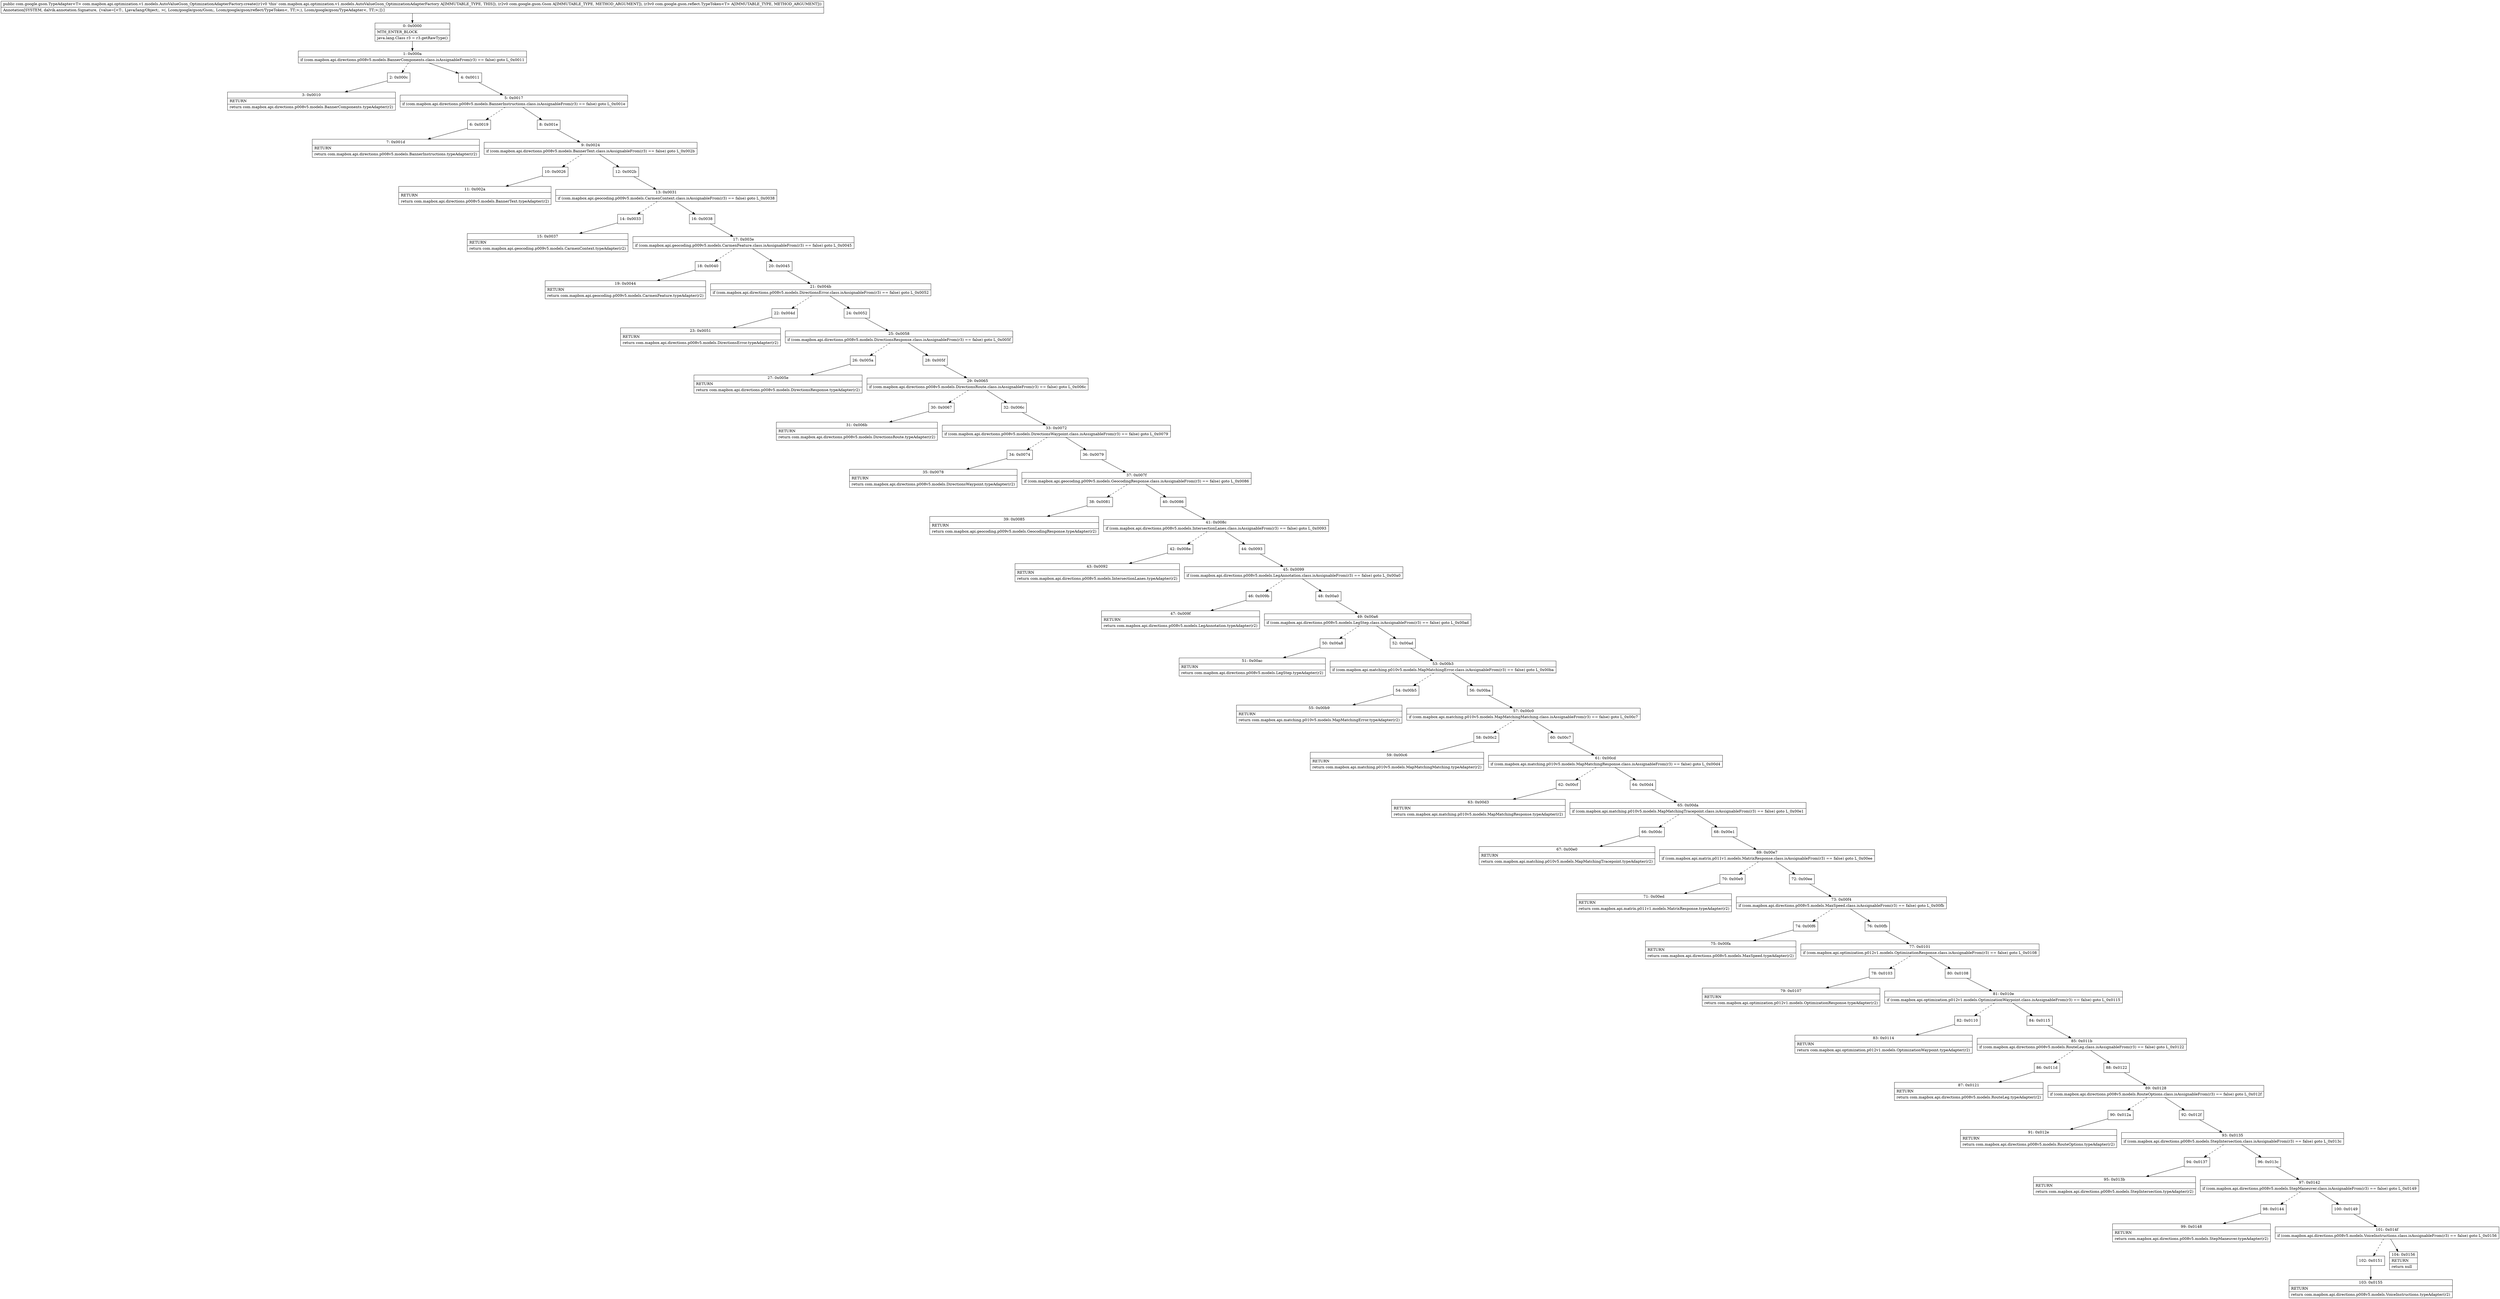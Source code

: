 digraph "CFG forcom.mapbox.api.optimization.v1.models.AutoValueGson_OptimizationAdapterFactory.create(Lcom\/google\/gson\/Gson;Lcom\/google\/gson\/reflect\/TypeToken;)Lcom\/google\/gson\/TypeAdapter;" {
Node_0 [shape=record,label="{0\:\ 0x0000|MTH_ENTER_BLOCK\l|java.lang.Class r3 = r3.getRawType()\l}"];
Node_1 [shape=record,label="{1\:\ 0x000a|if (com.mapbox.api.directions.p008v5.models.BannerComponents.class.isAssignableFrom(r3) == false) goto L_0x0011\l}"];
Node_2 [shape=record,label="{2\:\ 0x000c}"];
Node_3 [shape=record,label="{3\:\ 0x0010|RETURN\l|return com.mapbox.api.directions.p008v5.models.BannerComponents.typeAdapter(r2)\l}"];
Node_4 [shape=record,label="{4\:\ 0x0011}"];
Node_5 [shape=record,label="{5\:\ 0x0017|if (com.mapbox.api.directions.p008v5.models.BannerInstructions.class.isAssignableFrom(r3) == false) goto L_0x001e\l}"];
Node_6 [shape=record,label="{6\:\ 0x0019}"];
Node_7 [shape=record,label="{7\:\ 0x001d|RETURN\l|return com.mapbox.api.directions.p008v5.models.BannerInstructions.typeAdapter(r2)\l}"];
Node_8 [shape=record,label="{8\:\ 0x001e}"];
Node_9 [shape=record,label="{9\:\ 0x0024|if (com.mapbox.api.directions.p008v5.models.BannerText.class.isAssignableFrom(r3) == false) goto L_0x002b\l}"];
Node_10 [shape=record,label="{10\:\ 0x0026}"];
Node_11 [shape=record,label="{11\:\ 0x002a|RETURN\l|return com.mapbox.api.directions.p008v5.models.BannerText.typeAdapter(r2)\l}"];
Node_12 [shape=record,label="{12\:\ 0x002b}"];
Node_13 [shape=record,label="{13\:\ 0x0031|if (com.mapbox.api.geocoding.p009v5.models.CarmenContext.class.isAssignableFrom(r3) == false) goto L_0x0038\l}"];
Node_14 [shape=record,label="{14\:\ 0x0033}"];
Node_15 [shape=record,label="{15\:\ 0x0037|RETURN\l|return com.mapbox.api.geocoding.p009v5.models.CarmenContext.typeAdapter(r2)\l}"];
Node_16 [shape=record,label="{16\:\ 0x0038}"];
Node_17 [shape=record,label="{17\:\ 0x003e|if (com.mapbox.api.geocoding.p009v5.models.CarmenFeature.class.isAssignableFrom(r3) == false) goto L_0x0045\l}"];
Node_18 [shape=record,label="{18\:\ 0x0040}"];
Node_19 [shape=record,label="{19\:\ 0x0044|RETURN\l|return com.mapbox.api.geocoding.p009v5.models.CarmenFeature.typeAdapter(r2)\l}"];
Node_20 [shape=record,label="{20\:\ 0x0045}"];
Node_21 [shape=record,label="{21\:\ 0x004b|if (com.mapbox.api.directions.p008v5.models.DirectionsError.class.isAssignableFrom(r3) == false) goto L_0x0052\l}"];
Node_22 [shape=record,label="{22\:\ 0x004d}"];
Node_23 [shape=record,label="{23\:\ 0x0051|RETURN\l|return com.mapbox.api.directions.p008v5.models.DirectionsError.typeAdapter(r2)\l}"];
Node_24 [shape=record,label="{24\:\ 0x0052}"];
Node_25 [shape=record,label="{25\:\ 0x0058|if (com.mapbox.api.directions.p008v5.models.DirectionsResponse.class.isAssignableFrom(r3) == false) goto L_0x005f\l}"];
Node_26 [shape=record,label="{26\:\ 0x005a}"];
Node_27 [shape=record,label="{27\:\ 0x005e|RETURN\l|return com.mapbox.api.directions.p008v5.models.DirectionsResponse.typeAdapter(r2)\l}"];
Node_28 [shape=record,label="{28\:\ 0x005f}"];
Node_29 [shape=record,label="{29\:\ 0x0065|if (com.mapbox.api.directions.p008v5.models.DirectionsRoute.class.isAssignableFrom(r3) == false) goto L_0x006c\l}"];
Node_30 [shape=record,label="{30\:\ 0x0067}"];
Node_31 [shape=record,label="{31\:\ 0x006b|RETURN\l|return com.mapbox.api.directions.p008v5.models.DirectionsRoute.typeAdapter(r2)\l}"];
Node_32 [shape=record,label="{32\:\ 0x006c}"];
Node_33 [shape=record,label="{33\:\ 0x0072|if (com.mapbox.api.directions.p008v5.models.DirectionsWaypoint.class.isAssignableFrom(r3) == false) goto L_0x0079\l}"];
Node_34 [shape=record,label="{34\:\ 0x0074}"];
Node_35 [shape=record,label="{35\:\ 0x0078|RETURN\l|return com.mapbox.api.directions.p008v5.models.DirectionsWaypoint.typeAdapter(r2)\l}"];
Node_36 [shape=record,label="{36\:\ 0x0079}"];
Node_37 [shape=record,label="{37\:\ 0x007f|if (com.mapbox.api.geocoding.p009v5.models.GeocodingResponse.class.isAssignableFrom(r3) == false) goto L_0x0086\l}"];
Node_38 [shape=record,label="{38\:\ 0x0081}"];
Node_39 [shape=record,label="{39\:\ 0x0085|RETURN\l|return com.mapbox.api.geocoding.p009v5.models.GeocodingResponse.typeAdapter(r2)\l}"];
Node_40 [shape=record,label="{40\:\ 0x0086}"];
Node_41 [shape=record,label="{41\:\ 0x008c|if (com.mapbox.api.directions.p008v5.models.IntersectionLanes.class.isAssignableFrom(r3) == false) goto L_0x0093\l}"];
Node_42 [shape=record,label="{42\:\ 0x008e}"];
Node_43 [shape=record,label="{43\:\ 0x0092|RETURN\l|return com.mapbox.api.directions.p008v5.models.IntersectionLanes.typeAdapter(r2)\l}"];
Node_44 [shape=record,label="{44\:\ 0x0093}"];
Node_45 [shape=record,label="{45\:\ 0x0099|if (com.mapbox.api.directions.p008v5.models.LegAnnotation.class.isAssignableFrom(r3) == false) goto L_0x00a0\l}"];
Node_46 [shape=record,label="{46\:\ 0x009b}"];
Node_47 [shape=record,label="{47\:\ 0x009f|RETURN\l|return com.mapbox.api.directions.p008v5.models.LegAnnotation.typeAdapter(r2)\l}"];
Node_48 [shape=record,label="{48\:\ 0x00a0}"];
Node_49 [shape=record,label="{49\:\ 0x00a6|if (com.mapbox.api.directions.p008v5.models.LegStep.class.isAssignableFrom(r3) == false) goto L_0x00ad\l}"];
Node_50 [shape=record,label="{50\:\ 0x00a8}"];
Node_51 [shape=record,label="{51\:\ 0x00ac|RETURN\l|return com.mapbox.api.directions.p008v5.models.LegStep.typeAdapter(r2)\l}"];
Node_52 [shape=record,label="{52\:\ 0x00ad}"];
Node_53 [shape=record,label="{53\:\ 0x00b3|if (com.mapbox.api.matching.p010v5.models.MapMatchingError.class.isAssignableFrom(r3) == false) goto L_0x00ba\l}"];
Node_54 [shape=record,label="{54\:\ 0x00b5}"];
Node_55 [shape=record,label="{55\:\ 0x00b9|RETURN\l|return com.mapbox.api.matching.p010v5.models.MapMatchingError.typeAdapter(r2)\l}"];
Node_56 [shape=record,label="{56\:\ 0x00ba}"];
Node_57 [shape=record,label="{57\:\ 0x00c0|if (com.mapbox.api.matching.p010v5.models.MapMatchingMatching.class.isAssignableFrom(r3) == false) goto L_0x00c7\l}"];
Node_58 [shape=record,label="{58\:\ 0x00c2}"];
Node_59 [shape=record,label="{59\:\ 0x00c6|RETURN\l|return com.mapbox.api.matching.p010v5.models.MapMatchingMatching.typeAdapter(r2)\l}"];
Node_60 [shape=record,label="{60\:\ 0x00c7}"];
Node_61 [shape=record,label="{61\:\ 0x00cd|if (com.mapbox.api.matching.p010v5.models.MapMatchingResponse.class.isAssignableFrom(r3) == false) goto L_0x00d4\l}"];
Node_62 [shape=record,label="{62\:\ 0x00cf}"];
Node_63 [shape=record,label="{63\:\ 0x00d3|RETURN\l|return com.mapbox.api.matching.p010v5.models.MapMatchingResponse.typeAdapter(r2)\l}"];
Node_64 [shape=record,label="{64\:\ 0x00d4}"];
Node_65 [shape=record,label="{65\:\ 0x00da|if (com.mapbox.api.matching.p010v5.models.MapMatchingTracepoint.class.isAssignableFrom(r3) == false) goto L_0x00e1\l}"];
Node_66 [shape=record,label="{66\:\ 0x00dc}"];
Node_67 [shape=record,label="{67\:\ 0x00e0|RETURN\l|return com.mapbox.api.matching.p010v5.models.MapMatchingTracepoint.typeAdapter(r2)\l}"];
Node_68 [shape=record,label="{68\:\ 0x00e1}"];
Node_69 [shape=record,label="{69\:\ 0x00e7|if (com.mapbox.api.matrix.p011v1.models.MatrixResponse.class.isAssignableFrom(r3) == false) goto L_0x00ee\l}"];
Node_70 [shape=record,label="{70\:\ 0x00e9}"];
Node_71 [shape=record,label="{71\:\ 0x00ed|RETURN\l|return com.mapbox.api.matrix.p011v1.models.MatrixResponse.typeAdapter(r2)\l}"];
Node_72 [shape=record,label="{72\:\ 0x00ee}"];
Node_73 [shape=record,label="{73\:\ 0x00f4|if (com.mapbox.api.directions.p008v5.models.MaxSpeed.class.isAssignableFrom(r3) == false) goto L_0x00fb\l}"];
Node_74 [shape=record,label="{74\:\ 0x00f6}"];
Node_75 [shape=record,label="{75\:\ 0x00fa|RETURN\l|return com.mapbox.api.directions.p008v5.models.MaxSpeed.typeAdapter(r2)\l}"];
Node_76 [shape=record,label="{76\:\ 0x00fb}"];
Node_77 [shape=record,label="{77\:\ 0x0101|if (com.mapbox.api.optimization.p012v1.models.OptimizationResponse.class.isAssignableFrom(r3) == false) goto L_0x0108\l}"];
Node_78 [shape=record,label="{78\:\ 0x0103}"];
Node_79 [shape=record,label="{79\:\ 0x0107|RETURN\l|return com.mapbox.api.optimization.p012v1.models.OptimizationResponse.typeAdapter(r2)\l}"];
Node_80 [shape=record,label="{80\:\ 0x0108}"];
Node_81 [shape=record,label="{81\:\ 0x010e|if (com.mapbox.api.optimization.p012v1.models.OptimizationWaypoint.class.isAssignableFrom(r3) == false) goto L_0x0115\l}"];
Node_82 [shape=record,label="{82\:\ 0x0110}"];
Node_83 [shape=record,label="{83\:\ 0x0114|RETURN\l|return com.mapbox.api.optimization.p012v1.models.OptimizationWaypoint.typeAdapter(r2)\l}"];
Node_84 [shape=record,label="{84\:\ 0x0115}"];
Node_85 [shape=record,label="{85\:\ 0x011b|if (com.mapbox.api.directions.p008v5.models.RouteLeg.class.isAssignableFrom(r3) == false) goto L_0x0122\l}"];
Node_86 [shape=record,label="{86\:\ 0x011d}"];
Node_87 [shape=record,label="{87\:\ 0x0121|RETURN\l|return com.mapbox.api.directions.p008v5.models.RouteLeg.typeAdapter(r2)\l}"];
Node_88 [shape=record,label="{88\:\ 0x0122}"];
Node_89 [shape=record,label="{89\:\ 0x0128|if (com.mapbox.api.directions.p008v5.models.RouteOptions.class.isAssignableFrom(r3) == false) goto L_0x012f\l}"];
Node_90 [shape=record,label="{90\:\ 0x012a}"];
Node_91 [shape=record,label="{91\:\ 0x012e|RETURN\l|return com.mapbox.api.directions.p008v5.models.RouteOptions.typeAdapter(r2)\l}"];
Node_92 [shape=record,label="{92\:\ 0x012f}"];
Node_93 [shape=record,label="{93\:\ 0x0135|if (com.mapbox.api.directions.p008v5.models.StepIntersection.class.isAssignableFrom(r3) == false) goto L_0x013c\l}"];
Node_94 [shape=record,label="{94\:\ 0x0137}"];
Node_95 [shape=record,label="{95\:\ 0x013b|RETURN\l|return com.mapbox.api.directions.p008v5.models.StepIntersection.typeAdapter(r2)\l}"];
Node_96 [shape=record,label="{96\:\ 0x013c}"];
Node_97 [shape=record,label="{97\:\ 0x0142|if (com.mapbox.api.directions.p008v5.models.StepManeuver.class.isAssignableFrom(r3) == false) goto L_0x0149\l}"];
Node_98 [shape=record,label="{98\:\ 0x0144}"];
Node_99 [shape=record,label="{99\:\ 0x0148|RETURN\l|return com.mapbox.api.directions.p008v5.models.StepManeuver.typeAdapter(r2)\l}"];
Node_100 [shape=record,label="{100\:\ 0x0149}"];
Node_101 [shape=record,label="{101\:\ 0x014f|if (com.mapbox.api.directions.p008v5.models.VoiceInstructions.class.isAssignableFrom(r3) == false) goto L_0x0156\l}"];
Node_102 [shape=record,label="{102\:\ 0x0151}"];
Node_103 [shape=record,label="{103\:\ 0x0155|RETURN\l|return com.mapbox.api.directions.p008v5.models.VoiceInstructions.typeAdapter(r2)\l}"];
Node_104 [shape=record,label="{104\:\ 0x0156|RETURN\l|return null\l}"];
MethodNode[shape=record,label="{public com.google.gson.TypeAdapter\<T\> com.mapbox.api.optimization.v1.models.AutoValueGson_OptimizationAdapterFactory.create((r1v0 'this' com.mapbox.api.optimization.v1.models.AutoValueGson_OptimizationAdapterFactory A[IMMUTABLE_TYPE, THIS]), (r2v0 com.google.gson.Gson A[IMMUTABLE_TYPE, METHOD_ARGUMENT]), (r3v0 com.google.gson.reflect.TypeToken\<T\> A[IMMUTABLE_TYPE, METHOD_ARGUMENT]))  | Annotation[SYSTEM, dalvik.annotation.Signature, \{value=[\<T:, Ljava\/lang\/Object;, \>(, Lcom\/google\/gson\/Gson;, Lcom\/google\/gson\/reflect\/TypeToken\<, TT;\>;), Lcom\/google\/gson\/TypeAdapter\<, TT;\>;]\}]\l}"];
MethodNode -> Node_0;
Node_0 -> Node_1;
Node_1 -> Node_2[style=dashed];
Node_1 -> Node_4;
Node_2 -> Node_3;
Node_4 -> Node_5;
Node_5 -> Node_6[style=dashed];
Node_5 -> Node_8;
Node_6 -> Node_7;
Node_8 -> Node_9;
Node_9 -> Node_10[style=dashed];
Node_9 -> Node_12;
Node_10 -> Node_11;
Node_12 -> Node_13;
Node_13 -> Node_14[style=dashed];
Node_13 -> Node_16;
Node_14 -> Node_15;
Node_16 -> Node_17;
Node_17 -> Node_18[style=dashed];
Node_17 -> Node_20;
Node_18 -> Node_19;
Node_20 -> Node_21;
Node_21 -> Node_22[style=dashed];
Node_21 -> Node_24;
Node_22 -> Node_23;
Node_24 -> Node_25;
Node_25 -> Node_26[style=dashed];
Node_25 -> Node_28;
Node_26 -> Node_27;
Node_28 -> Node_29;
Node_29 -> Node_30[style=dashed];
Node_29 -> Node_32;
Node_30 -> Node_31;
Node_32 -> Node_33;
Node_33 -> Node_34[style=dashed];
Node_33 -> Node_36;
Node_34 -> Node_35;
Node_36 -> Node_37;
Node_37 -> Node_38[style=dashed];
Node_37 -> Node_40;
Node_38 -> Node_39;
Node_40 -> Node_41;
Node_41 -> Node_42[style=dashed];
Node_41 -> Node_44;
Node_42 -> Node_43;
Node_44 -> Node_45;
Node_45 -> Node_46[style=dashed];
Node_45 -> Node_48;
Node_46 -> Node_47;
Node_48 -> Node_49;
Node_49 -> Node_50[style=dashed];
Node_49 -> Node_52;
Node_50 -> Node_51;
Node_52 -> Node_53;
Node_53 -> Node_54[style=dashed];
Node_53 -> Node_56;
Node_54 -> Node_55;
Node_56 -> Node_57;
Node_57 -> Node_58[style=dashed];
Node_57 -> Node_60;
Node_58 -> Node_59;
Node_60 -> Node_61;
Node_61 -> Node_62[style=dashed];
Node_61 -> Node_64;
Node_62 -> Node_63;
Node_64 -> Node_65;
Node_65 -> Node_66[style=dashed];
Node_65 -> Node_68;
Node_66 -> Node_67;
Node_68 -> Node_69;
Node_69 -> Node_70[style=dashed];
Node_69 -> Node_72;
Node_70 -> Node_71;
Node_72 -> Node_73;
Node_73 -> Node_74[style=dashed];
Node_73 -> Node_76;
Node_74 -> Node_75;
Node_76 -> Node_77;
Node_77 -> Node_78[style=dashed];
Node_77 -> Node_80;
Node_78 -> Node_79;
Node_80 -> Node_81;
Node_81 -> Node_82[style=dashed];
Node_81 -> Node_84;
Node_82 -> Node_83;
Node_84 -> Node_85;
Node_85 -> Node_86[style=dashed];
Node_85 -> Node_88;
Node_86 -> Node_87;
Node_88 -> Node_89;
Node_89 -> Node_90[style=dashed];
Node_89 -> Node_92;
Node_90 -> Node_91;
Node_92 -> Node_93;
Node_93 -> Node_94[style=dashed];
Node_93 -> Node_96;
Node_94 -> Node_95;
Node_96 -> Node_97;
Node_97 -> Node_98[style=dashed];
Node_97 -> Node_100;
Node_98 -> Node_99;
Node_100 -> Node_101;
Node_101 -> Node_102[style=dashed];
Node_101 -> Node_104;
Node_102 -> Node_103;
}

